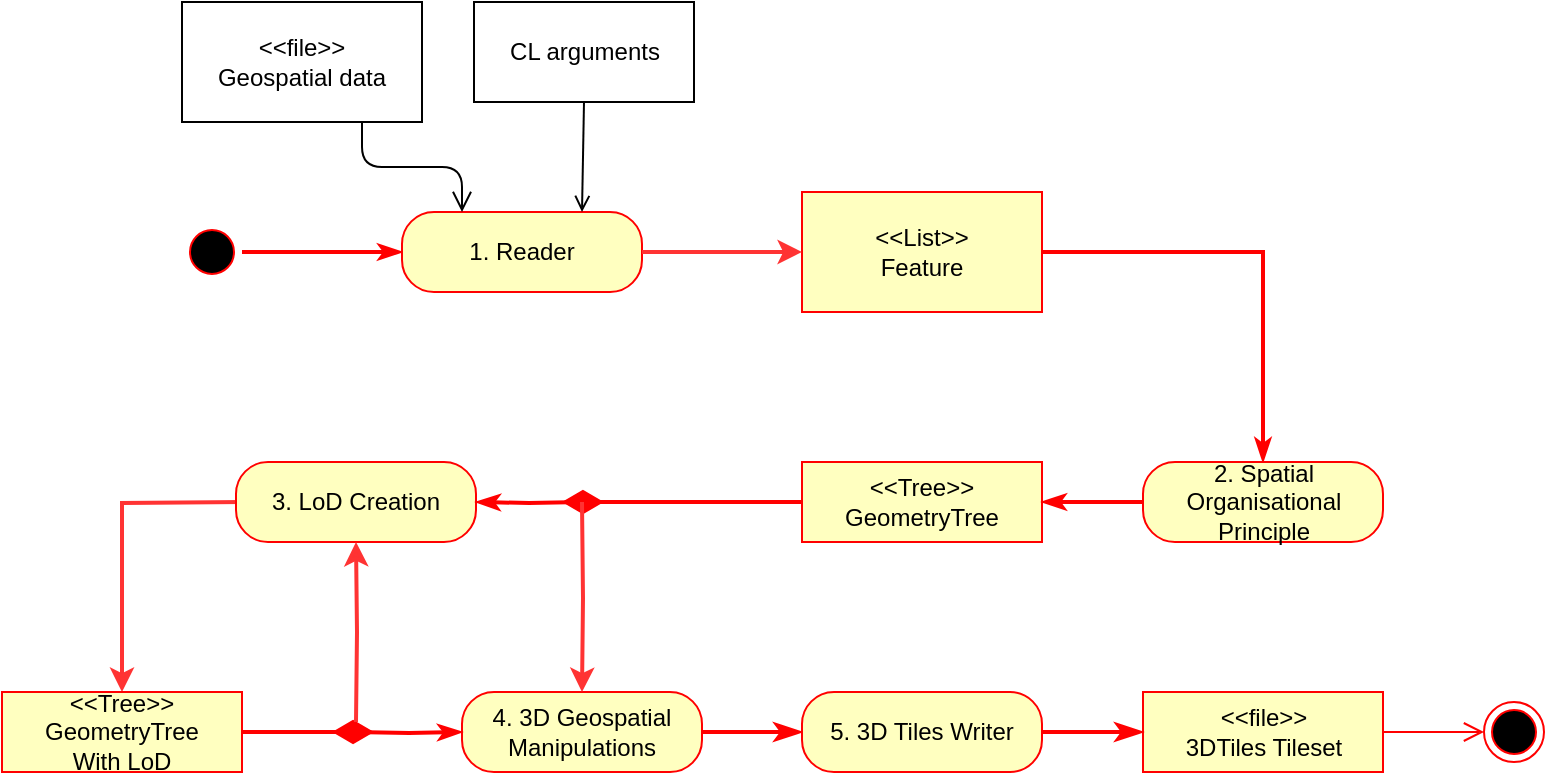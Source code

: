 <mxfile version="17.4.3"><diagram id="p1dnnpdLJhrgbP0uojZY" name="Page-2"><mxGraphModel dx="1185" dy="620" grid="1" gridSize="10" guides="1" tooltips="1" connect="1" arrows="1" fold="1" page="1" pageScale="1" pageWidth="827" pageHeight="1169" math="0" shadow="0"><root><mxCell id="0"/><mxCell id="1" parent="0"/><mxCell id="6Mg_r0clo02zgDkviJk0-2" style="edgeStyle=orthogonalEdgeStyle;html=1;labelBackgroundColor=none;endArrow=classicThin;endSize=6;strokeColor=#ff0000;fontFamily=Verdana;fontSize=12;align=left;strokeWidth=2;endFill=1;entryX=0;entryY=0.5;entryDx=0;entryDy=0;" edge="1" parent="1" source="6Mg_r0clo02zgDkviJk0-25" target="6Mg_r0clo02zgDkviJk0-23"><mxGeometry relative="1" as="geometry"><mxPoint x="690" y="480" as="targetPoint"/></mxGeometry></mxCell><mxCell id="6Mg_r0clo02zgDkviJk0-3" value="&lt;font style=&quot;font-size: 12px&quot;&gt;4. 3D Geospatial Manipulations&lt;br&gt;&lt;/font&gt;" style="rounded=1;whiteSpace=wrap;html=1;arcSize=40;fontColor=#000000;fillColor=#ffffc0;strokeColor=#ff0000;" vertex="1" parent="1"><mxGeometry x="760" y="655" width="120" height="40" as="geometry"/></mxCell><mxCell id="6Mg_r0clo02zgDkviJk0-4" value="" style="edgeStyle=orthogonalEdgeStyle;html=1;verticalAlign=bottom;endArrow=classicThin;endSize=8;strokeColor=#ff0000;rounded=0;entryX=0;entryY=0.5;entryDx=0;entryDy=0;strokeWidth=2;endFill=1;" edge="1" parent="1" source="6Mg_r0clo02zgDkviJk0-3" target="6Mg_r0clo02zgDkviJk0-103"><mxGeometry relative="1" as="geometry"><mxPoint x="910" y="675" as="targetPoint"/></mxGeometry></mxCell><mxCell id="6Mg_r0clo02zgDkviJk0-7" value="&amp;lt;&amp;lt;Tree&amp;gt;&amp;gt;&lt;br&gt;GeometryTree" style="rounded=0;whiteSpace=wrap;html=1;arcSize=40;fontColor=#000000;fillColor=#ffffc0;strokeColor=#ff0000;" vertex="1" parent="1"><mxGeometry x="930" y="540" width="120" height="40" as="geometry"/></mxCell><mxCell id="6Mg_r0clo02zgDkviJk0-8" value="&amp;lt;&amp;lt;file&amp;gt;&amp;gt;&lt;br&gt;3DTiles Tileset" style="rounded=0;whiteSpace=wrap;html=1;arcSize=40;fontColor=#000000;fillColor=#ffffc0;strokeColor=#ff0000;" vertex="1" parent="1"><mxGeometry x="1100.5" y="655" width="120" height="40" as="geometry"/></mxCell><mxCell id="6Mg_r0clo02zgDkviJk0-9" value="" style="edgeStyle=orthogonalEdgeStyle;html=1;verticalAlign=bottom;endArrow=open;endSize=8;strokeColor=#ff0000;rounded=0;entryX=0;entryY=0.5;entryDx=0;entryDy=0;" edge="1" parent="1" source="6Mg_r0clo02zgDkviJk0-8" target="6Mg_r0clo02zgDkviJk0-10"><mxGeometry relative="1" as="geometry"><mxPoint x="1210.5" y="730" as="targetPoint"/></mxGeometry></mxCell><mxCell id="6Mg_r0clo02zgDkviJk0-10" value="" style="ellipse;html=1;shape=endState;fillColor=#000000;strokeColor=#ff0000;" vertex="1" parent="1"><mxGeometry x="1271" y="660" width="30" height="30" as="geometry"/></mxCell><mxCell id="6Mg_r0clo02zgDkviJk0-22" value="CL arguments" style="html=1;" vertex="1" parent="1"><mxGeometry x="766" y="310" width="110" height="50" as="geometry"/></mxCell><mxCell id="6Mg_r0clo02zgDkviJk0-23" value="1. Reader" style="rounded=1;whiteSpace=wrap;html=1;arcSize=40;fontColor=#000000;fillColor=#ffffc0;strokeColor=#ff0000;" vertex="1" parent="1"><mxGeometry x="730" y="415" width="120" height="40" as="geometry"/></mxCell><mxCell id="6Mg_r0clo02zgDkviJk0-24" value="" style="edgeStyle=orthogonalEdgeStyle;html=1;verticalAlign=bottom;endArrow=classicThin;endSize=6;strokeColor=#ff0000;rounded=0;exitX=1;exitY=0.5;exitDx=0;exitDy=0;startArrow=none;strokeWidth=2;endFill=1;entryX=0.5;entryY=0;entryDx=0;entryDy=0;" edge="1" parent="1" source="6Mg_r0clo02zgDkviJk0-32" target="6Mg_r0clo02zgDkviJk0-40"><mxGeometry relative="1" as="geometry"><mxPoint x="1230" y="490" as="targetPoint"/></mxGeometry></mxCell><mxCell id="6Mg_r0clo02zgDkviJk0-25" value="" style="ellipse;html=1;shape=startState;fillColor=#000000;strokeColor=#ff0000;rounded=1;shadow=0;comic=0;labelBackgroundColor=none;fontFamily=Verdana;fontSize=12;fontColor=#000000;align=center;direction=south;" vertex="1" parent="1"><mxGeometry x="620" y="420" width="30" height="30" as="geometry"/></mxCell><mxCell id="6Mg_r0clo02zgDkviJk0-27" value="" style="endArrow=open;html=1;rounded=0;exitX=0.5;exitY=1;exitDx=0;exitDy=0;entryX=0.75;entryY=0;entryDx=0;entryDy=0;endFill=0;" edge="1" parent="1" source="6Mg_r0clo02zgDkviJk0-22" target="6Mg_r0clo02zgDkviJk0-23"><mxGeometry width="50" height="50" relative="1" as="geometry"><mxPoint x="500" y="700" as="sourcePoint"/><mxPoint x="550" y="650" as="targetPoint"/></mxGeometry></mxCell><mxCell id="6Mg_r0clo02zgDkviJk0-31" value="&amp;lt;&amp;lt;file&amp;gt;&amp;gt;&lt;br&gt;Geospatial data" style="rounded=0;whiteSpace=wrap;html=1;strokeColor=default;fillColor=default;fontColor=default;arcSize=40;" vertex="1" parent="1"><mxGeometry x="620" y="310" width="120" height="60" as="geometry"/></mxCell><mxCell id="6Mg_r0clo02zgDkviJk0-32" value="&amp;lt;&amp;lt;List&amp;gt;&amp;gt;&lt;br&gt;Feature" style="rounded=0;whiteSpace=wrap;html=1;strokeColor=#ff0000;fillColor=#ffffc0;fontColor=#000000;arcSize=40;" vertex="1" parent="1"><mxGeometry x="930" y="405" width="120" height="60" as="geometry"/></mxCell><mxCell id="6Mg_r0clo02zgDkviJk0-39" style="edgeStyle=orthogonalEdgeStyle;rounded=0;orthogonalLoop=1;jettySize=auto;html=1;exitX=0;exitY=0.5;exitDx=0;exitDy=0;entryX=1;entryY=0.5;entryDx=0;entryDy=0;fillColor=#f8cecc;strokeColor=#ff0000;endArrow=classicThin;endFill=1;verticalAlign=bottom;endSize=6;startArrow=none;strokeWidth=2;" edge="1" parent="1" source="6Mg_r0clo02zgDkviJk0-40" target="6Mg_r0clo02zgDkviJk0-7"><mxGeometry relative="1" as="geometry"/></mxCell><mxCell id="6Mg_r0clo02zgDkviJk0-40" value="2. Spatial Organisational Principle" style="rounded=1;whiteSpace=wrap;html=1;arcSize=40;fontColor=#000000;fillColor=#ffffc0;strokeColor=#ff0000;" vertex="1" parent="1"><mxGeometry x="1100.5" y="540" width="120" height="40" as="geometry"/></mxCell><mxCell id="6Mg_r0clo02zgDkviJk0-41" style="edgeStyle=orthogonalEdgeStyle;html=1;labelBackgroundColor=none;endArrow=open;endSize=8;strokeColor=#000000;fontFamily=Verdana;fontSize=12;align=left;exitX=0.75;exitY=1;exitDx=0;exitDy=0;entryX=0.25;entryY=0;entryDx=0;entryDy=0;" edge="1" parent="1" source="6Mg_r0clo02zgDkviJk0-31" target="6Mg_r0clo02zgDkviJk0-23"><mxGeometry relative="1" as="geometry"><mxPoint x="730" y="435" as="targetPoint"/><mxPoint x="680" y="434.67" as="sourcePoint"/></mxGeometry></mxCell><mxCell id="6Mg_r0clo02zgDkviJk0-64" style="edgeStyle=orthogonalEdgeStyle;rounded=0;orthogonalLoop=1;jettySize=auto;html=1;exitX=0;exitY=0.5;exitDx=0;exitDy=0;entryX=0.5;entryY=0;entryDx=0;entryDy=0;endArrow=classic;endFill=1;endSize=6;strokeColor=#FF3333;strokeWidth=2;" edge="1" parent="1" target="6Mg_r0clo02zgDkviJk0-67"><mxGeometry relative="1" as="geometry"><mxPoint x="651" y="560" as="sourcePoint"/></mxGeometry></mxCell><mxCell id="6Mg_r0clo02zgDkviJk0-65" value="3. LoD Creation" style="rounded=1;whiteSpace=wrap;html=1;arcSize=40;fontColor=#000000;fillColor=#ffffc0;strokeColor=#ff0000;" vertex="1" parent="1"><mxGeometry x="647" y="540" width="120" height="40" as="geometry"/></mxCell><mxCell id="6Mg_r0clo02zgDkviJk0-67" value="&amp;lt;&amp;lt;Tree&amp;gt;&amp;gt;&lt;br&gt;GeometryTree&lt;br&gt;With LoD" style="rounded=0;whiteSpace=wrap;html=1;arcSize=40;fontColor=#000000;fillColor=#ffffc0;strokeColor=#ff0000;" vertex="1" parent="1"><mxGeometry x="530" y="655" width="120" height="40" as="geometry"/></mxCell><mxCell id="6Mg_r0clo02zgDkviJk0-96" style="edgeStyle=orthogonalEdgeStyle;rounded=0;orthogonalLoop=1;jettySize=auto;html=1;entryX=1;entryY=0.5;entryDx=0;entryDy=0;fillColor=#f8cecc;strokeColor=#ff0000;endArrow=classicThin;endFill=1;verticalAlign=bottom;endSize=6;startArrow=none;strokeWidth=2;" edge="1" parent="1" target="6Mg_r0clo02zgDkviJk0-65"><mxGeometry relative="1" as="geometry"><mxPoint x="820" y="560" as="sourcePoint"/><mxPoint x="819.58" y="850" as="targetPoint"/></mxGeometry></mxCell><mxCell id="6Mg_r0clo02zgDkviJk0-97" style="edgeStyle=orthogonalEdgeStyle;rounded=0;orthogonalLoop=1;jettySize=auto;html=1;exitX=0;exitY=0.5;exitDx=0;exitDy=0;fillColor=#f8cecc;strokeColor=#ff0000;endArrow=diamondThin;endFill=1;verticalAlign=bottom;endSize=15;startArrow=none;strokeWidth=2;" edge="1" parent="1" source="6Mg_r0clo02zgDkviJk0-7"><mxGeometry relative="1" as="geometry"><mxPoint x="910" y="560" as="sourcePoint"/><mxPoint x="810" y="560" as="targetPoint"/></mxGeometry></mxCell><mxCell id="6Mg_r0clo02zgDkviJk0-98" style="edgeStyle=orthogonalEdgeStyle;rounded=0;orthogonalLoop=1;jettySize=auto;html=1;entryX=0;entryY=0.5;entryDx=0;entryDy=0;fillColor=#f8cecc;strokeColor=#ff0000;endArrow=classicThin;endFill=1;verticalAlign=bottom;endSize=6;startArrow=none;strokeWidth=2;" edge="1" parent="1" target="6Mg_r0clo02zgDkviJk0-3"><mxGeometry relative="1" as="geometry"><mxPoint x="706" y="675" as="sourcePoint"/><mxPoint x="786" y="675" as="targetPoint"/></mxGeometry></mxCell><mxCell id="6Mg_r0clo02zgDkviJk0-99" style="edgeStyle=orthogonalEdgeStyle;rounded=0;orthogonalLoop=1;jettySize=auto;html=1;exitX=1;exitY=0.5;exitDx=0;exitDy=0;fillColor=#f8cecc;strokeColor=#ff0000;endArrow=diamondThin;endFill=1;verticalAlign=bottom;endSize=15;startArrow=none;strokeWidth=2;" edge="1" parent="1" source="6Mg_r0clo02zgDkviJk0-67"><mxGeometry relative="1" as="geometry"><mxPoint x="656" y="675" as="sourcePoint"/><mxPoint x="716" y="675" as="targetPoint"/></mxGeometry></mxCell><mxCell id="6Mg_r0clo02zgDkviJk0-101" style="edgeStyle=orthogonalEdgeStyle;rounded=0;orthogonalLoop=1;jettySize=auto;html=1;entryX=0.5;entryY=1;entryDx=0;entryDy=0;endArrow=classic;endFill=1;endSize=6;strokeColor=#FF3333;strokeWidth=2;" edge="1" parent="1" target="6Mg_r0clo02zgDkviJk0-65"><mxGeometry relative="1" as="geometry"><mxPoint x="707" y="670" as="sourcePoint"/><mxPoint x="576" y="665" as="targetPoint"/></mxGeometry></mxCell><mxCell id="6Mg_r0clo02zgDkviJk0-102" style="edgeStyle=orthogonalEdgeStyle;rounded=0;orthogonalLoop=1;jettySize=auto;html=1;entryX=0.5;entryY=0;entryDx=0;entryDy=0;endArrow=classic;endFill=1;endSize=6;strokeColor=#FF3333;strokeWidth=2;" edge="1" parent="1" target="6Mg_r0clo02zgDkviJk0-3"><mxGeometry relative="1" as="geometry"><mxPoint x="820" y="560" as="sourcePoint"/><mxPoint x="860" y="750" as="targetPoint"/></mxGeometry></mxCell><mxCell id="6Mg_r0clo02zgDkviJk0-103" value="&lt;font style=&quot;font-size: 12px&quot;&gt;5. 3D Tiles Writer&lt;br&gt;&lt;/font&gt;" style="rounded=1;whiteSpace=wrap;html=1;arcSize=40;fontColor=#000000;fillColor=#ffffc0;strokeColor=#ff0000;" vertex="1" parent="1"><mxGeometry x="930" y="655" width="120" height="40" as="geometry"/></mxCell><mxCell id="6Mg_r0clo02zgDkviJk0-105" value="" style="edgeStyle=orthogonalEdgeStyle;html=1;verticalAlign=bottom;endArrow=classicThin;endSize=8;strokeColor=#ff0000;rounded=0;entryX=0;entryY=0.5;entryDx=0;entryDy=0;strokeWidth=2;endFill=1;exitX=1;exitY=0.5;exitDx=0;exitDy=0;" edge="1" parent="1" source="6Mg_r0clo02zgDkviJk0-103" target="6Mg_r0clo02zgDkviJk0-8"><mxGeometry relative="1" as="geometry"><mxPoint x="940" y="685" as="targetPoint"/><mxPoint x="1080" y="630" as="sourcePoint"/></mxGeometry></mxCell><mxCell id="6Mg_r0clo02zgDkviJk0-106" style="edgeStyle=orthogonalEdgeStyle;rounded=0;orthogonalLoop=1;jettySize=auto;html=1;entryX=0;entryY=0.5;entryDx=0;entryDy=0;endArrow=classic;endFill=1;endSize=6;strokeColor=#FF3333;strokeWidth=2;exitX=1;exitY=0.5;exitDx=0;exitDy=0;" edge="1" parent="1" source="6Mg_r0clo02zgDkviJk0-23" target="6Mg_r0clo02zgDkviJk0-32"><mxGeometry relative="1" as="geometry"><mxPoint x="810" y="570" as="sourcePoint"/><mxPoint x="810" y="665" as="targetPoint"/></mxGeometry></mxCell></root></mxGraphModel></diagram></mxfile>